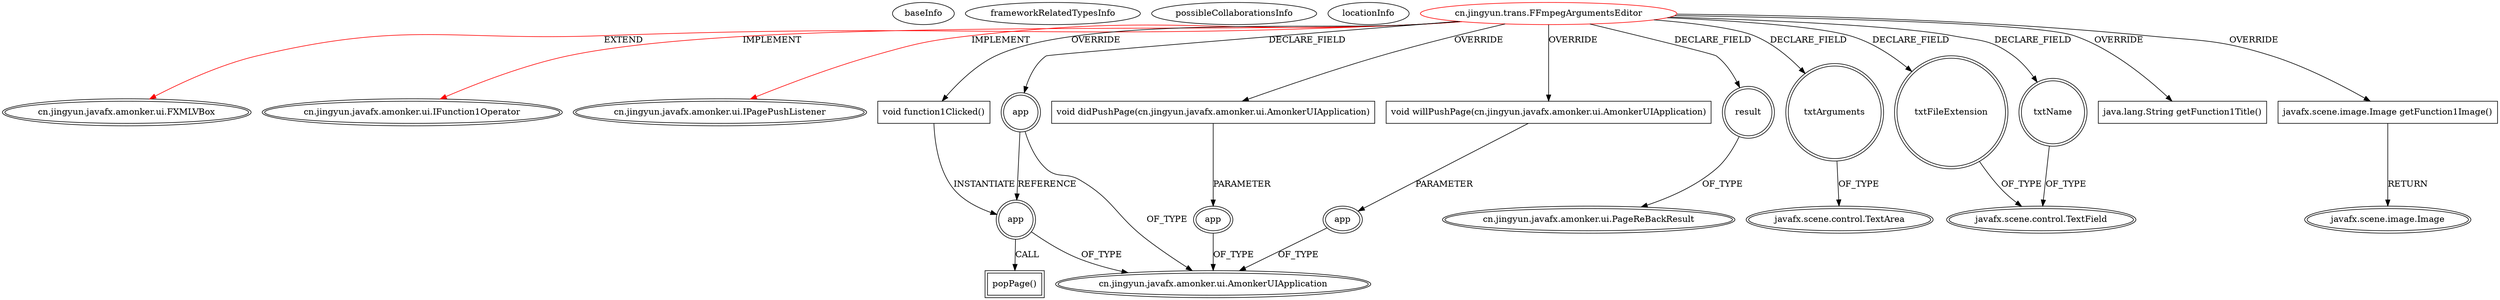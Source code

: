 digraph {
baseInfo[graphId=1844,category="extension_graph",isAnonymous=false,possibleRelation=false]
frameworkRelatedTypesInfo[0="cn.jingyun.javafx.amonker.ui.FXMLVBox",1="cn.jingyun.javafx.amonker.ui.IFunction1Operator",2="cn.jingyun.javafx.amonker.ui.IPagePushListener"]
possibleCollaborationsInfo[]
locationInfo[projectName="amonker-Trans",filePath="/amonker-Trans/Trans-master/src/cn/jingyun/trans/FFmpegArgumentsEditor.java",contextSignature="FFmpegArgumentsEditor",graphId="1844"]
0[label="cn.jingyun.trans.FFmpegArgumentsEditor",vertexType="ROOT_CLIENT_CLASS_DECLARATION",isFrameworkType=false,color=red]
1[label="cn.jingyun.javafx.amonker.ui.FXMLVBox",vertexType="FRAMEWORK_CLASS_TYPE",isFrameworkType=true,peripheries=2]
2[label="cn.jingyun.javafx.amonker.ui.IFunction1Operator",vertexType="FRAMEWORK_INTERFACE_TYPE",isFrameworkType=true,peripheries=2]
3[label="cn.jingyun.javafx.amonker.ui.IPagePushListener",vertexType="FRAMEWORK_INTERFACE_TYPE",isFrameworkType=true,peripheries=2]
4[label="app",vertexType="FIELD_DECLARATION",isFrameworkType=true,peripheries=2,shape=circle]
5[label="cn.jingyun.javafx.amonker.ui.AmonkerUIApplication",vertexType="FRAMEWORK_CLASS_TYPE",isFrameworkType=true,peripheries=2]
6[label="result",vertexType="FIELD_DECLARATION",isFrameworkType=true,peripheries=2,shape=circle]
7[label="cn.jingyun.javafx.amonker.ui.PageReBackResult",vertexType="FRAMEWORK_CLASS_TYPE",isFrameworkType=true,peripheries=2]
8[label="txtArguments",vertexType="FIELD_DECLARATION",isFrameworkType=true,peripheries=2,shape=circle]
9[label="javafx.scene.control.TextArea",vertexType="FRAMEWORK_CLASS_TYPE",isFrameworkType=true,peripheries=2]
10[label="txtFileExtension",vertexType="FIELD_DECLARATION",isFrameworkType=true,peripheries=2,shape=circle]
11[label="javafx.scene.control.TextField",vertexType="FRAMEWORK_CLASS_TYPE",isFrameworkType=true,peripheries=2]
12[label="txtName",vertexType="FIELD_DECLARATION",isFrameworkType=true,peripheries=2,shape=circle]
14[label="void function1Clicked()",vertexType="OVERRIDING_METHOD_DECLARATION",isFrameworkType=false,shape=box]
15[label="app",vertexType="VARIABLE_EXPRESION",isFrameworkType=true,peripheries=2,shape=circle]
16[label="popPage()",vertexType="INSIDE_CALL",isFrameworkType=true,peripheries=2,shape=box]
18[label="java.lang.String getFunction1Title()",vertexType="OVERRIDING_METHOD_DECLARATION",isFrameworkType=false,shape=box]
19[label="javafx.scene.image.Image getFunction1Image()",vertexType="OVERRIDING_METHOD_DECLARATION",isFrameworkType=false,shape=box]
20[label="javafx.scene.image.Image",vertexType="FRAMEWORK_CLASS_TYPE",isFrameworkType=true,peripheries=2]
21[label="void willPushPage(cn.jingyun.javafx.amonker.ui.AmonkerUIApplication)",vertexType="OVERRIDING_METHOD_DECLARATION",isFrameworkType=false,shape=box]
22[label="app",vertexType="PARAMETER_DECLARATION",isFrameworkType=true,peripheries=2]
24[label="void didPushPage(cn.jingyun.javafx.amonker.ui.AmonkerUIApplication)",vertexType="OVERRIDING_METHOD_DECLARATION",isFrameworkType=false,shape=box]
25[label="app",vertexType="PARAMETER_DECLARATION",isFrameworkType=true,peripheries=2]
0->1[label="EXTEND",color=red]
0->2[label="IMPLEMENT",color=red]
0->3[label="IMPLEMENT",color=red]
0->4[label="DECLARE_FIELD"]
4->5[label="OF_TYPE"]
0->6[label="DECLARE_FIELD"]
6->7[label="OF_TYPE"]
0->8[label="DECLARE_FIELD"]
8->9[label="OF_TYPE"]
0->10[label="DECLARE_FIELD"]
10->11[label="OF_TYPE"]
0->12[label="DECLARE_FIELD"]
12->11[label="OF_TYPE"]
0->14[label="OVERRIDE"]
14->15[label="INSTANTIATE"]
4->15[label="REFERENCE"]
15->5[label="OF_TYPE"]
15->16[label="CALL"]
0->18[label="OVERRIDE"]
0->19[label="OVERRIDE"]
19->20[label="RETURN"]
0->21[label="OVERRIDE"]
22->5[label="OF_TYPE"]
21->22[label="PARAMETER"]
0->24[label="OVERRIDE"]
25->5[label="OF_TYPE"]
24->25[label="PARAMETER"]
}
